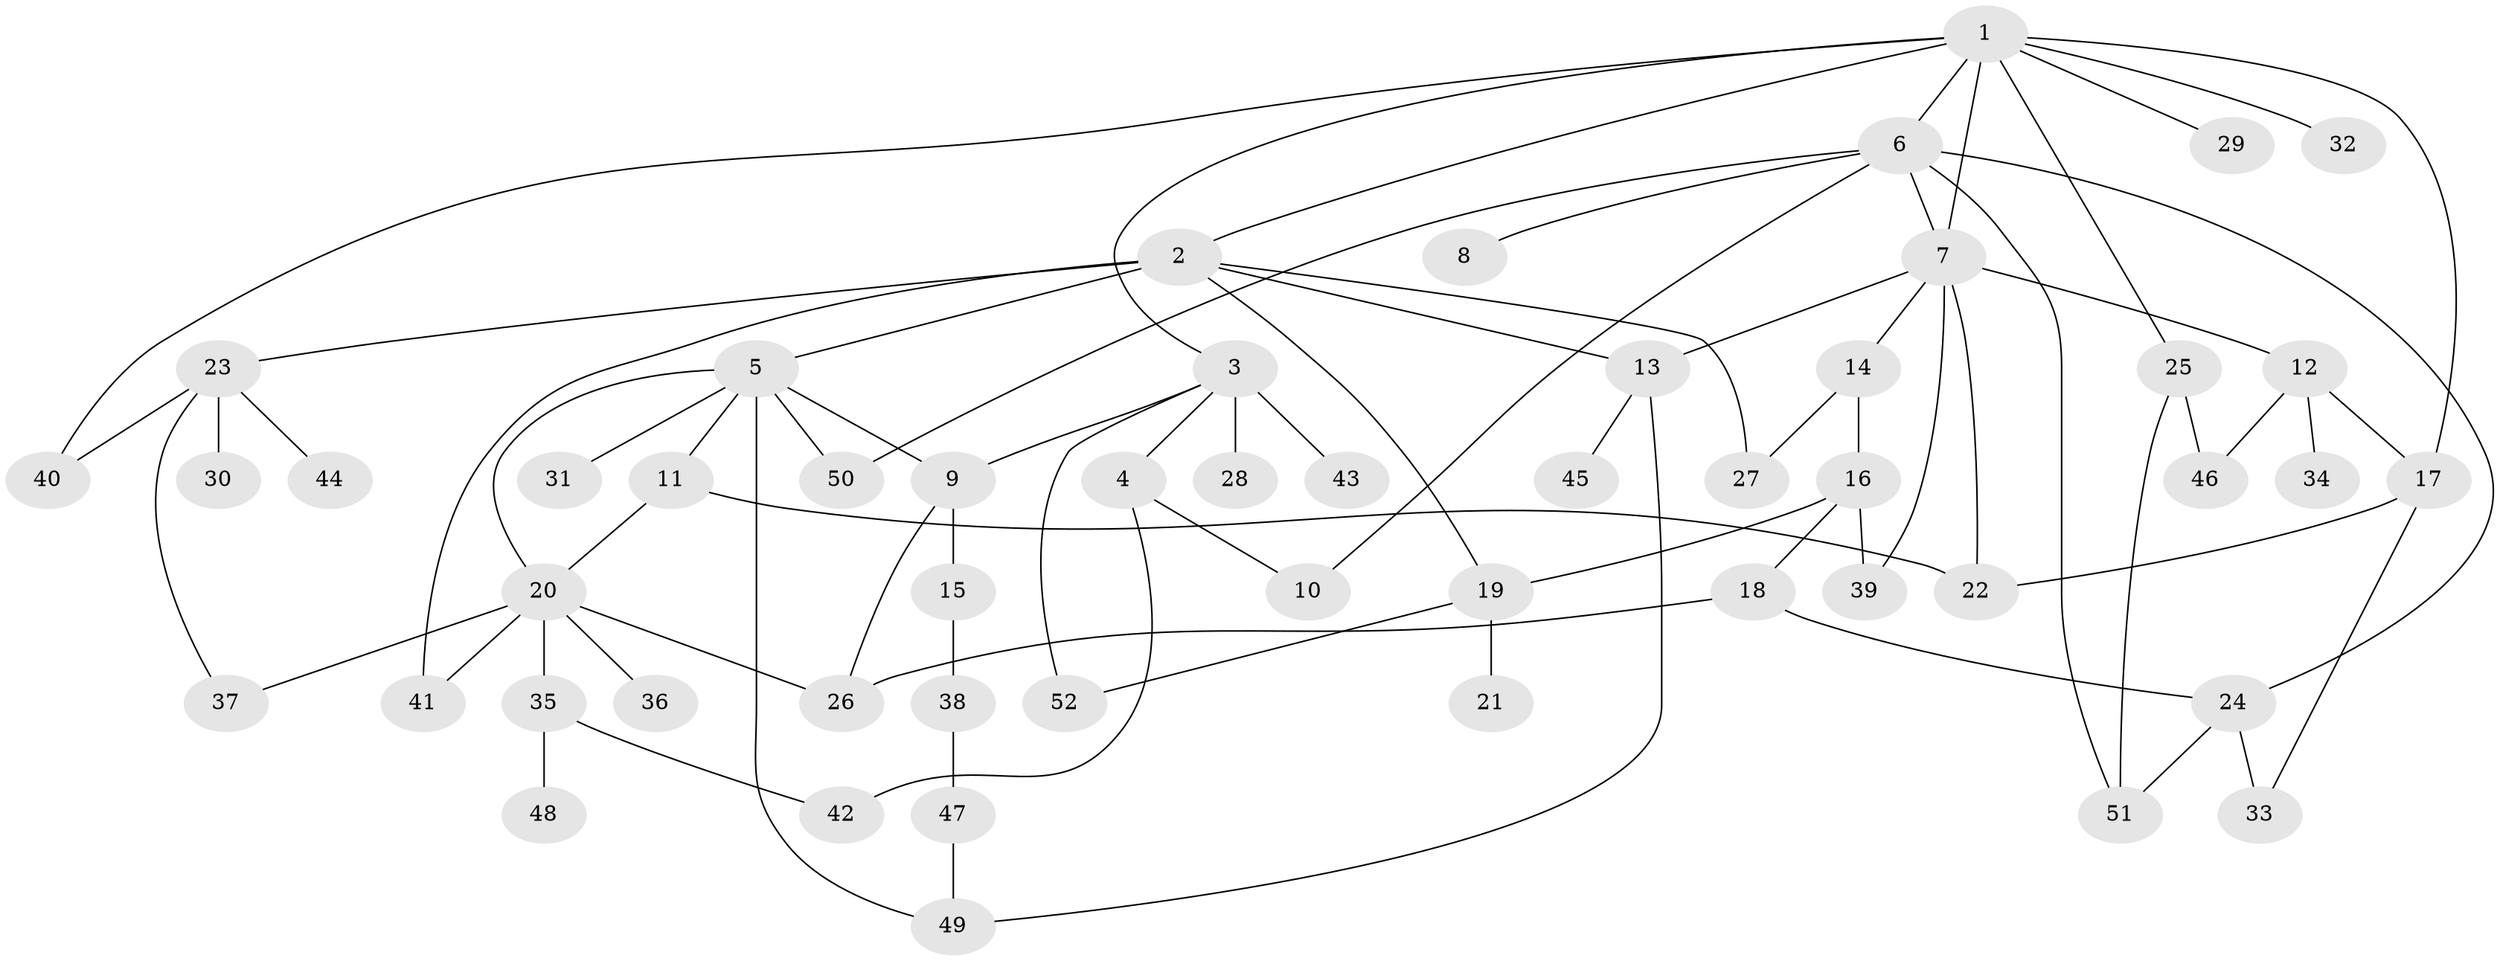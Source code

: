 // coarse degree distribution, {15: 0.05, 4: 0.1, 6: 0.05, 5: 0.05, 1: 0.4, 7: 0.05, 3: 0.15, 2: 0.15}
// Generated by graph-tools (version 1.1) at 2025/17/03/04/25 18:17:01]
// undirected, 52 vertices, 77 edges
graph export_dot {
graph [start="1"]
  node [color=gray90,style=filled];
  1;
  2;
  3;
  4;
  5;
  6;
  7;
  8;
  9;
  10;
  11;
  12;
  13;
  14;
  15;
  16;
  17;
  18;
  19;
  20;
  21;
  22;
  23;
  24;
  25;
  26;
  27;
  28;
  29;
  30;
  31;
  32;
  33;
  34;
  35;
  36;
  37;
  38;
  39;
  40;
  41;
  42;
  43;
  44;
  45;
  46;
  47;
  48;
  49;
  50;
  51;
  52;
  1 -- 2;
  1 -- 3;
  1 -- 6;
  1 -- 7;
  1 -- 17;
  1 -- 25;
  1 -- 29;
  1 -- 32;
  1 -- 40;
  2 -- 5;
  2 -- 13;
  2 -- 23;
  2 -- 27;
  2 -- 41;
  2 -- 19;
  3 -- 4;
  3 -- 28;
  3 -- 43;
  3 -- 52;
  3 -- 9;
  4 -- 10;
  4 -- 42;
  5 -- 9;
  5 -- 11;
  5 -- 20;
  5 -- 31;
  5 -- 49;
  5 -- 50;
  6 -- 8;
  6 -- 10;
  6 -- 50;
  6 -- 51;
  6 -- 7;
  6 -- 24;
  7 -- 12;
  7 -- 14;
  7 -- 22;
  7 -- 39;
  7 -- 13;
  9 -- 15;
  9 -- 26;
  11 -- 20;
  11 -- 22;
  12 -- 34;
  12 -- 46;
  12 -- 17;
  13 -- 45;
  13 -- 49;
  14 -- 16;
  14 -- 27;
  15 -- 38;
  16 -- 18;
  16 -- 19;
  16 -- 39;
  17 -- 33;
  17 -- 22;
  18 -- 24;
  18 -- 26;
  19 -- 21;
  19 -- 52;
  20 -- 26;
  20 -- 35;
  20 -- 36;
  20 -- 41;
  20 -- 37;
  23 -- 30;
  23 -- 37;
  23 -- 40;
  23 -- 44;
  24 -- 51;
  24 -- 33;
  25 -- 46;
  25 -- 51;
  35 -- 42;
  35 -- 48;
  38 -- 47;
  47 -- 49;
}
